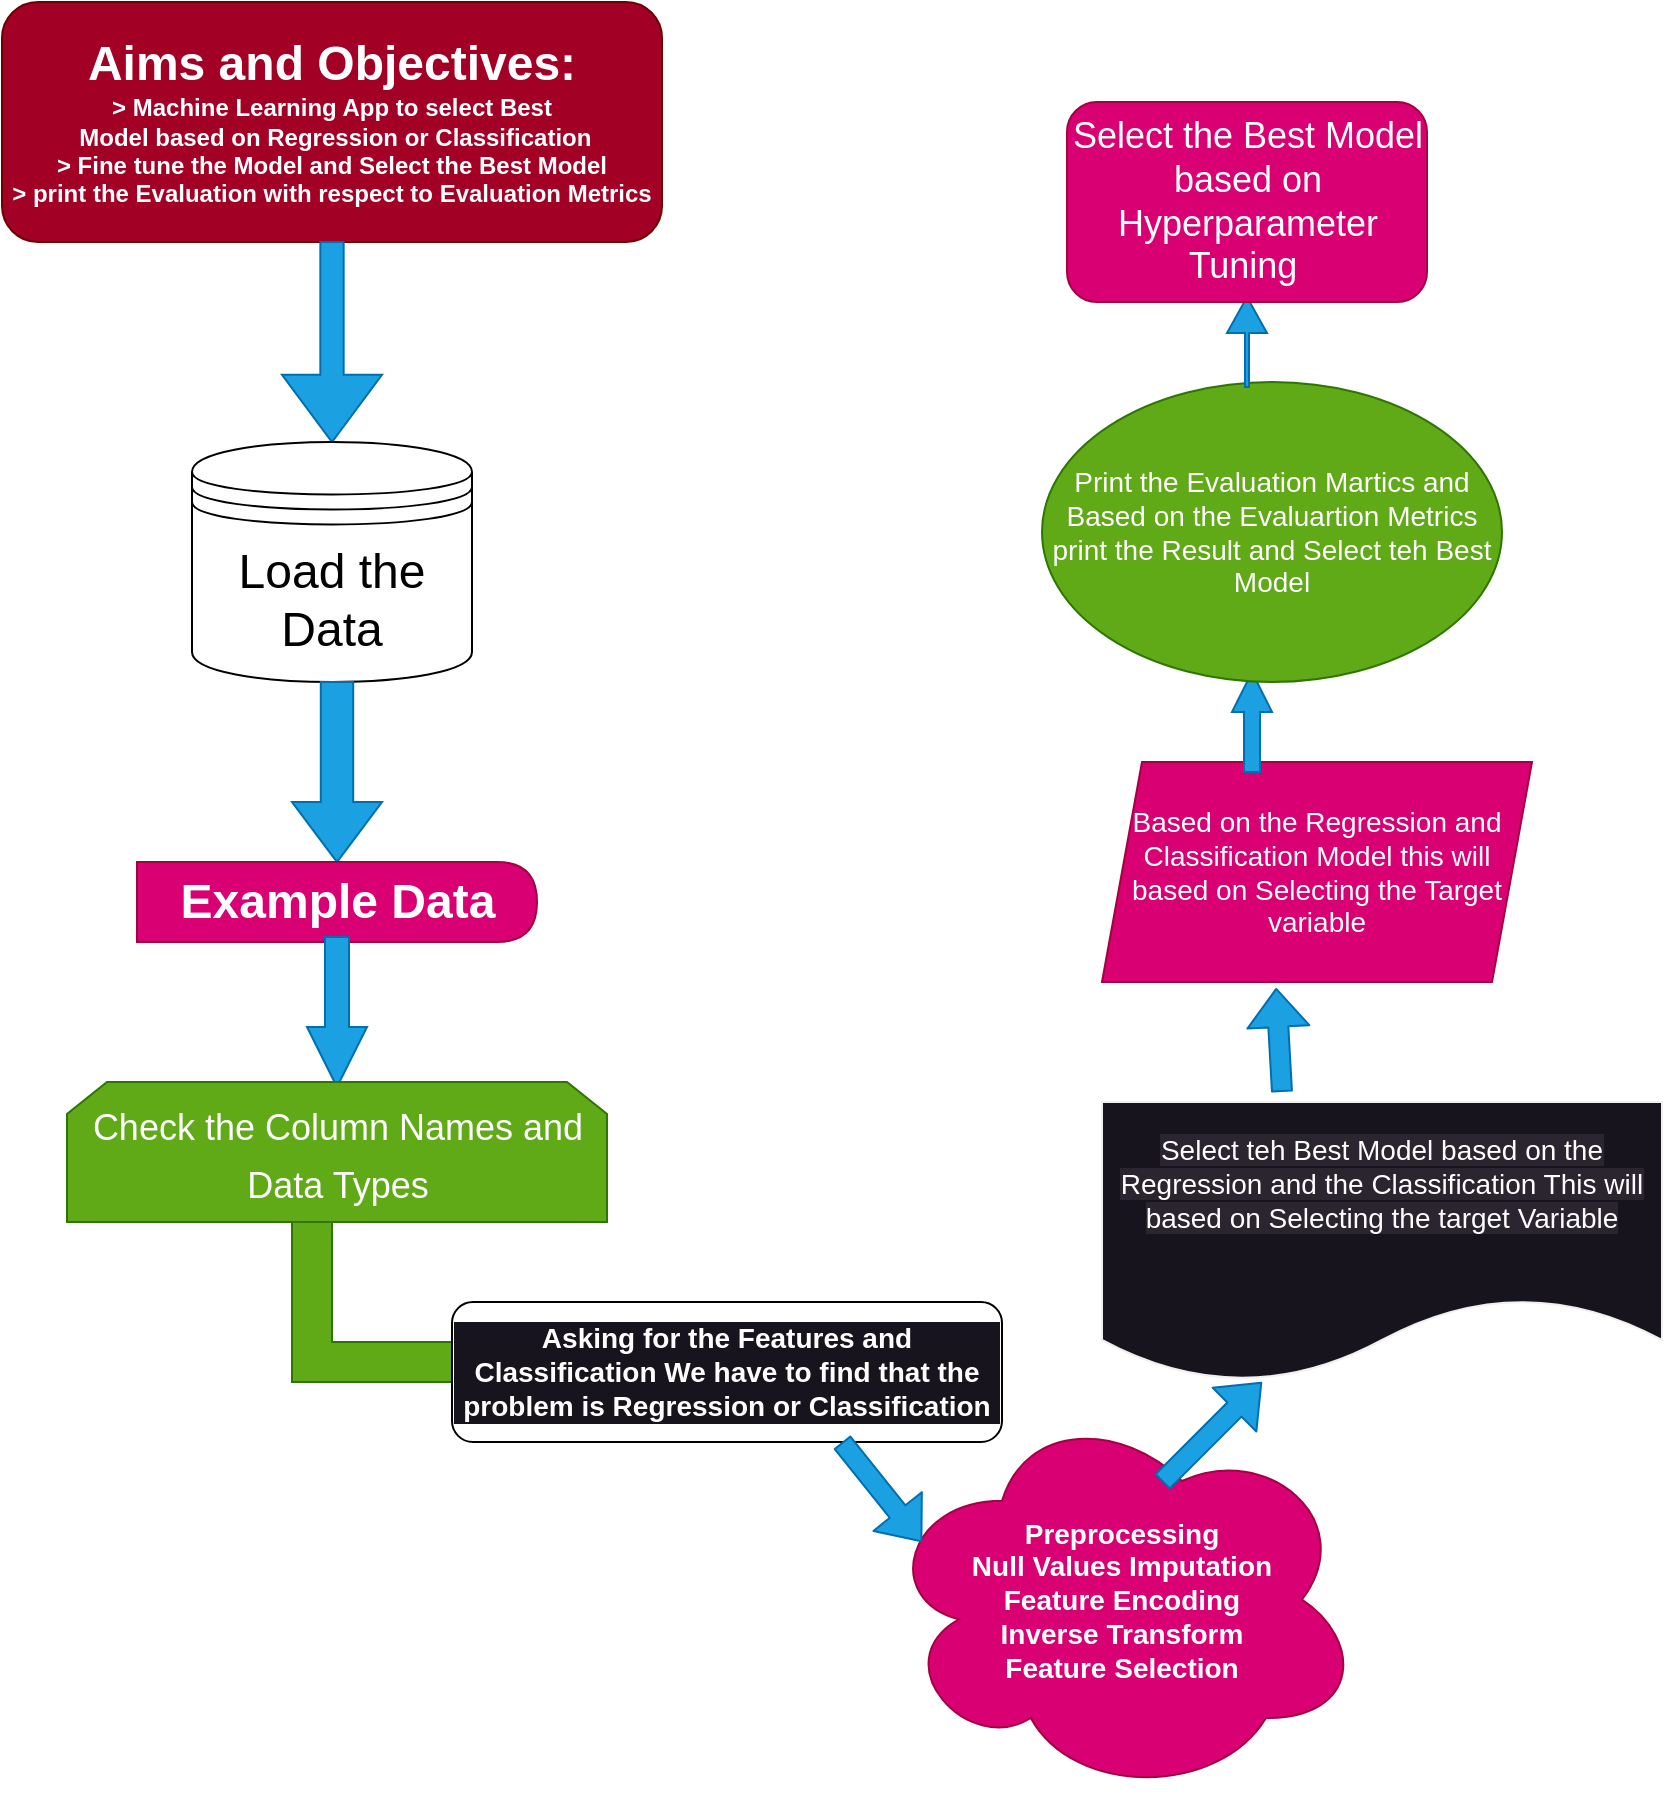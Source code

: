 <mxfile>
    <diagram id="o2aIPiXRAxg4BM5_zzt2" name="Page-1">
        <mxGraphModel dx="832" dy="475" grid="1" gridSize="10" guides="1" tooltips="1" connect="1" arrows="1" fold="1" page="1" pageScale="1" pageWidth="850" pageHeight="1100" math="0" shadow="0">
            <root>
                <mxCell id="0"/>
                <mxCell id="1" parent="0"/>
                <mxCell id="2" value="&lt;b&gt;&lt;font style=&quot;&quot;&gt;&lt;font style=&quot;&quot;&gt;&lt;font style=&quot;font-size: 24px;&quot;&gt;Aims and Objectives:&lt;/font&gt;&lt;br&gt;&lt;/font&gt;&lt;/font&gt;&amp;gt; Machine Learning App to select Best&lt;/b&gt;&lt;br&gt;&lt;b&gt;&amp;nbsp;Model based on Regression or Classification&lt;/b&gt;&lt;br&gt;&lt;b&gt;&amp;gt; Fine tune the Model and Select the Best Model&lt;/b&gt;&lt;br&gt;&lt;b&gt;&amp;gt; print the Evaluation with respect to Evaluation Metrics&lt;/b&gt;" style="rounded=1;whiteSpace=wrap;html=1;fillColor=#a20025;fontColor=#ffffff;strokeColor=#6F0000;" vertex="1" parent="1">
                    <mxGeometry x="10" y="30" width="330" height="120" as="geometry"/>
                </mxCell>
                <mxCell id="11" value="" style="shape=singleArrow;direction=south;whiteSpace=wrap;html=1;fontSize=18;fillColor=#1ba1e2;fontColor=#ffffff;strokeColor=#006EAF;arrowWidth=0.233;arrowSize=0.336;" vertex="1" parent="1">
                    <mxGeometry x="150" y="150" width="50" height="100" as="geometry"/>
                </mxCell>
                <mxCell id="13" value="&lt;font style=&quot;font-size: 24px;&quot;&gt;Load the Data&lt;/font&gt;" style="shape=datastore;whiteSpace=wrap;html=1;fontSize=18;" vertex="1" parent="1">
                    <mxGeometry x="105" y="250" width="140" height="120" as="geometry"/>
                </mxCell>
                <mxCell id="14" value="" style="shape=singleArrow;direction=south;whiteSpace=wrap;html=1;fontSize=24;arrowWidth=0.36;arrowSize=0.333;fillColor=#1ba1e2;fontColor=#ffffff;strokeColor=#006EAF;" vertex="1" parent="1">
                    <mxGeometry x="155" y="370" width="45" height="90" as="geometry"/>
                </mxCell>
                <mxCell id="15" value="&lt;b&gt;Example Data&lt;/b&gt;" style="shape=delay;whiteSpace=wrap;html=1;fontSize=24;fillColor=#d80073;fontColor=#ffffff;strokeColor=#A50040;" vertex="1" parent="1">
                    <mxGeometry x="77.5" y="460" width="200" height="40" as="geometry"/>
                </mxCell>
                <mxCell id="16" value="" style="shape=singleArrow;whiteSpace=wrap;html=1;arrowWidth=0.4;arrowSize=0.4;fontSize=24;fillColor=#1ba1e2;strokeColor=#006EAF;fontColor=#ffffff;rotation=90;" vertex="1" parent="1">
                    <mxGeometry x="140" y="520" width="75" height="30" as="geometry"/>
                </mxCell>
                <mxCell id="19" value="&lt;font color=&quot;#ffffff&quot;&gt;&lt;font style=&quot;font-size: 18px;&quot;&gt;Check the Column Names and Data Types&lt;/font&gt;&lt;br&gt;&lt;/font&gt;" style="shape=loopLimit;whiteSpace=wrap;html=1;fontSize=24;align=center;fillColor=#60a917;fontColor=#ffffff;strokeColor=#2D7600;" vertex="1" parent="1">
                    <mxGeometry x="42.5" y="570" width="270" height="70" as="geometry"/>
                </mxCell>
                <mxCell id="21" value="" style="shape=corner;whiteSpace=wrap;html=1;labelBackgroundColor=#00CC00;fontSize=18;fontColor=#ffffff;rotation=-90;fillColor=#60a917;strokeColor=#2D7600;" vertex="1" parent="1">
                    <mxGeometry x="155" y="640" width="80" height="80" as="geometry"/>
                </mxCell>
                <mxCell id="34" value="&lt;font style=&quot;font-size: 14px;&quot; color=&quot;#ffffff&quot;&gt;&lt;b&gt;Asking for the Features and Classification We have to find that the problem is Regression or Classification&lt;/b&gt;&lt;/font&gt;" style="rounded=1;whiteSpace=wrap;html=1;labelBackgroundColor=#18141D;fontSize=12;" vertex="1" parent="1">
                    <mxGeometry x="235" y="680" width="275" height="70" as="geometry"/>
                </mxCell>
                <mxCell id="36" value="&lt;b&gt;Preprocessing &lt;br&gt;Null Values Imputation&lt;br&gt;Feature Encoding&lt;br&gt;Inverse Transform&lt;br&gt;Feature Selection&lt;/b&gt;" style="ellipse;shape=cloud;whiteSpace=wrap;html=1;labelBackgroundColor=none;strokeColor=#A50040;fontSize=14;fontColor=#ffffff;fillColor=#d80073;" vertex="1" parent="1">
                    <mxGeometry x="450" y="730" width="240" height="197.5" as="geometry"/>
                </mxCell>
                <mxCell id="46" value="&#10;&lt;span style=&quot;color: rgb(255, 255, 255); font-family: Helvetica; font-size: 14px; font-style: normal; font-variant-ligatures: normal; font-variant-caps: normal; font-weight: 400; letter-spacing: normal; orphans: 2; text-align: center; text-indent: 0px; text-transform: none; widows: 2; word-spacing: 0px; -webkit-text-stroke-width: 0px; background-color: rgb(42, 37, 47); text-decoration-thickness: initial; text-decoration-style: initial; text-decoration-color: initial; float: none; display: inline !important;&quot;&gt;Select teh Best Model based on the Regression and the Classification This will based on Selecting the target Variable&lt;/span&gt;&#10;&#10;" style="shape=document;whiteSpace=wrap;html=1;boundedLbl=1;labelBackgroundColor=none;strokeColor=#F0F0F0;fontSize=14;fontColor=#FFFFFF;fillColor=#18141D;gradientColor=none;" vertex="1" parent="1">
                    <mxGeometry x="560" y="580" width="280" height="140" as="geometry"/>
                </mxCell>
                <mxCell id="56" value="Based on the Regression and Classification Model this will based on Selecting the Target variable" style="shape=parallelogram;perimeter=parallelogramPerimeter;whiteSpace=wrap;html=1;fixedSize=1;labelBackgroundColor=none;strokeColor=#A50040;fontSize=14;fontColor=#ffffff;fillColor=#d80073;" vertex="1" parent="1">
                    <mxGeometry x="560" y="410" width="215" height="110" as="geometry"/>
                </mxCell>
                <mxCell id="57" value="" style="shape=singleArrow;whiteSpace=wrap;html=1;arrowWidth=0.4;arrowSize=0.4;fontSize=14;fillColor=#1ba1e2;strokeColor=#006EAF;fontColor=#ffffff;labelBackgroundColor=none;rotation=-90;" vertex="1" parent="1">
                    <mxGeometry x="610" y="380" width="50" height="20" as="geometry"/>
                </mxCell>
                <mxCell id="59" value="Print the Evaluation Martics and Based on the Evaluartion Metrics print the Result and Select teh Best Model" style="ellipse;whiteSpace=wrap;html=1;labelBackgroundColor=none;strokeColor=#2D7600;fontSize=14;fontColor=#ffffff;fillColor=#60a917;" vertex="1" parent="1">
                    <mxGeometry x="530" y="220" width="230" height="150" as="geometry"/>
                </mxCell>
                <mxCell id="62" value="" style="shape=flexArrow;endArrow=classic;html=1;fontSize=18;fontColor=#FFFFFF;exitX=0.709;exitY=1;exitDx=0;exitDy=0;exitPerimeter=0;fillColor=#1ba1e2;strokeColor=#006EAF;" edge="1" parent="1" source="34">
                    <mxGeometry width="50" height="50" relative="1" as="geometry">
                        <mxPoint x="410" y="760" as="sourcePoint"/>
                        <mxPoint x="470" y="800" as="targetPoint"/>
                    </mxGeometry>
                </mxCell>
                <mxCell id="64" value="" style="shape=flexArrow;endArrow=classic;html=1;fontSize=18;fontColor=#FFFFFF;fillColor=#1ba1e2;strokeColor=#006EAF;" edge="1" parent="1">
                    <mxGeometry width="50" height="50" relative="1" as="geometry">
                        <mxPoint x="590" y="770" as="sourcePoint"/>
                        <mxPoint x="640" y="720" as="targetPoint"/>
                    </mxGeometry>
                </mxCell>
                <mxCell id="66" value="" style="shape=flexArrow;endArrow=classic;html=1;fontSize=18;fontColor=#FFFFFF;fillColor=#1ba1e2;strokeColor=#006EAF;entryX=0.405;entryY=1.027;entryDx=0;entryDy=0;entryPerimeter=0;" edge="1" parent="1" target="56">
                    <mxGeometry width="50" height="50" relative="1" as="geometry">
                        <mxPoint x="650" y="575" as="sourcePoint"/>
                        <mxPoint x="690" y="525" as="targetPoint"/>
                    </mxGeometry>
                </mxCell>
                <mxCell id="67" value="" style="shape=singleArrow;whiteSpace=wrap;html=1;arrowWidth=0.1;arrowSize=0.4;fontSize=14;fillColor=#1ba1e2;strokeColor=#006EAF;fontColor=#ffffff;labelBackgroundColor=none;rotation=-90;" vertex="1" parent="1">
                    <mxGeometry x="610" y="190" width="45" height="20" as="geometry"/>
                </mxCell>
                <mxCell id="69" value="Select the Best Model based on Hyperparameter Tuning&amp;nbsp;" style="rounded=1;whiteSpace=wrap;html=1;labelBackgroundColor=none;strokeColor=#A50040;fontSize=18;fontColor=#ffffff;fillColor=#d80073;align=center;" vertex="1" parent="1">
                    <mxGeometry x="542.5" y="80" width="180" height="100" as="geometry"/>
                </mxCell>
            </root>
        </mxGraphModel>
    </diagram>
</mxfile>